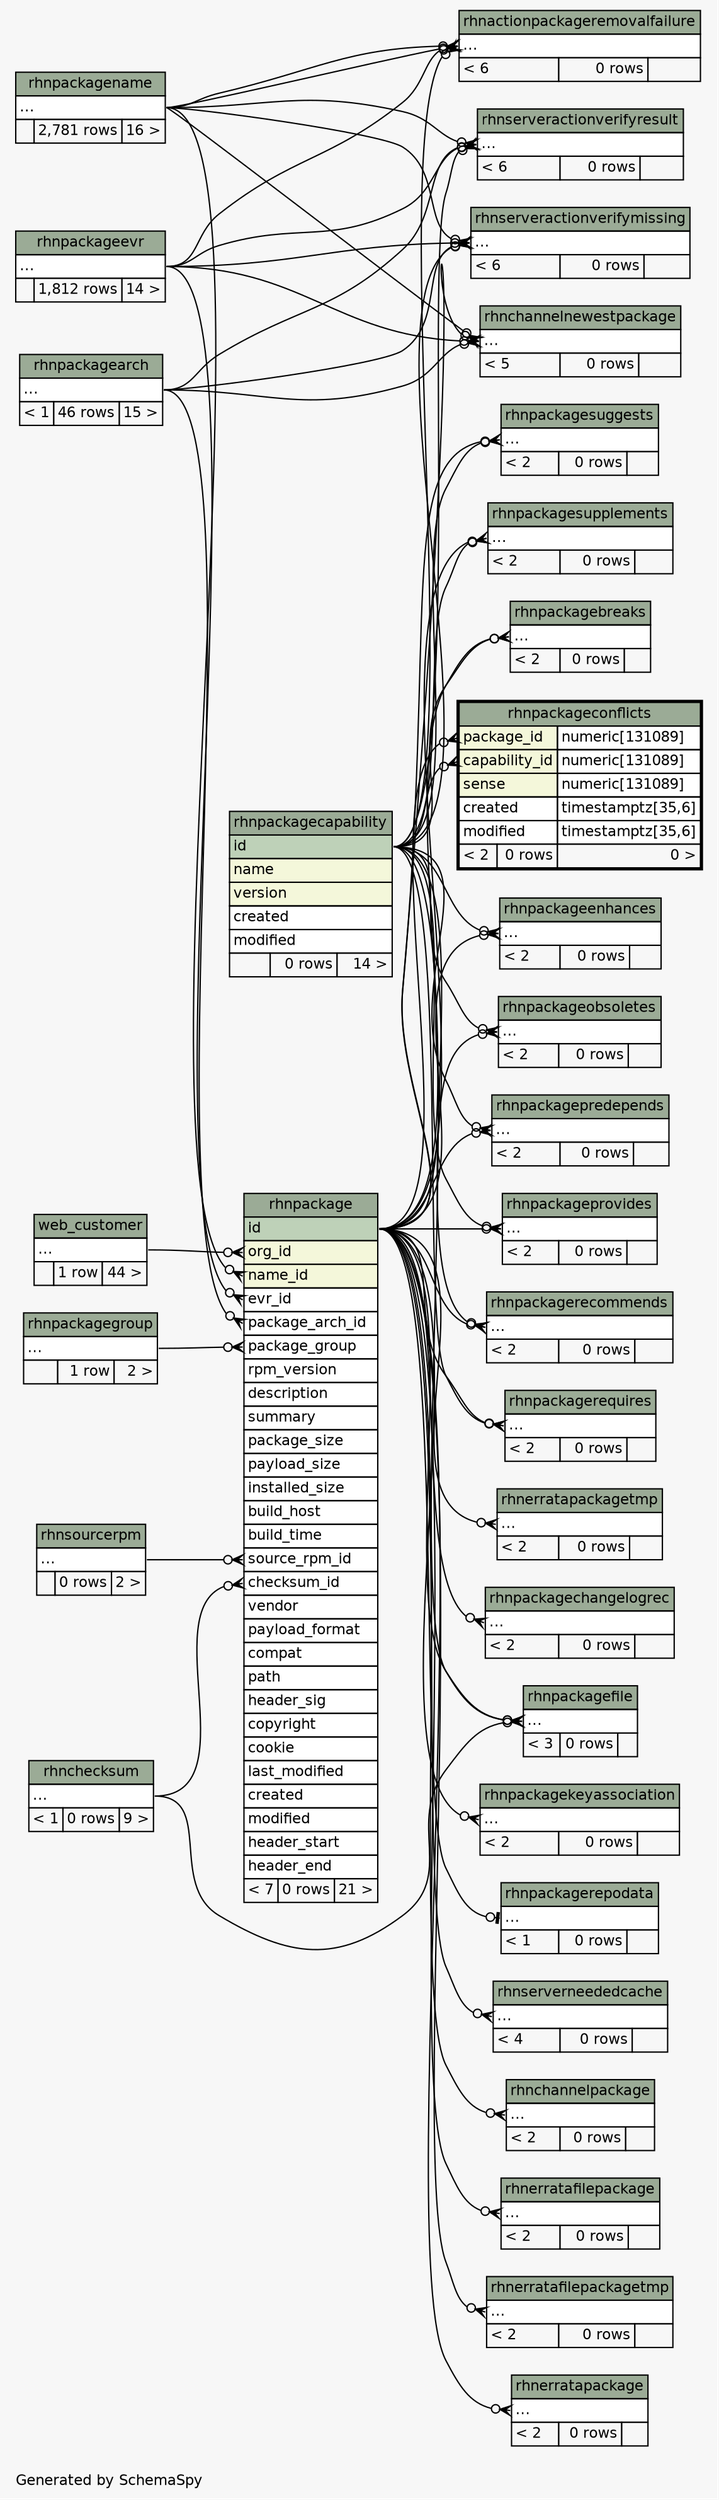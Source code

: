 // dot 2.26.0 on Linux 2.6.32-696.6.3.el6.x86_64
// SchemaSpy rev 590
digraph "twoDegreesRelationshipsDiagram" {
  graph [
    rankdir="RL"
    bgcolor="#f7f7f7"
    label="\nGenerated by SchemaSpy"
    labeljust="l"
    nodesep="0.18"
    ranksep="0.46"
    fontname="Helvetica"
    fontsize="11"
  ];
  node [
    fontname="Helvetica"
    fontsize="11"
    shape="plaintext"
  ];
  edge [
    arrowsize="0.8"
  ];
  "rhnactionpackageremovalfailure":"elipses":w -> "rhnpackagecapability":"id":e [arrowhead=none dir=back arrowtail=crowodot];
  "rhnactionpackageremovalfailure":"elipses":w -> "rhnpackageevr":"elipses":e [arrowhead=none dir=back arrowtail=crowodot];
  "rhnactionpackageremovalfailure":"elipses":w -> "rhnpackagename":"elipses":e [arrowhead=none dir=back arrowtail=crowodot];
  "rhnactionpackageremovalfailure":"elipses":w -> "rhnpackagename":"elipses":e [arrowhead=none dir=back arrowtail=crowodot];
  "rhnchannelnewestpackage":"elipses":w -> "rhnpackageevr":"elipses":e [arrowhead=none dir=back arrowtail=crowodot];
  "rhnchannelnewestpackage":"elipses":w -> "rhnpackagename":"elipses":e [arrowhead=none dir=back arrowtail=crowodot];
  "rhnchannelnewestpackage":"elipses":w -> "rhnpackagearch":"elipses":e [arrowhead=none dir=back arrowtail=crowodot];
  "rhnchannelnewestpackage":"elipses":w -> "rhnpackage":"id":e [arrowhead=none dir=back arrowtail=crowodot];
  "rhnchannelpackage":"elipses":w -> "rhnpackage":"id":e [arrowhead=none dir=back arrowtail=crowodot];
  "rhnerratafilepackage":"elipses":w -> "rhnpackage":"id":e [arrowhead=none dir=back arrowtail=crowodot];
  "rhnerratafilepackagetmp":"elipses":w -> "rhnpackage":"id":e [arrowhead=none dir=back arrowtail=crowodot];
  "rhnerratapackage":"elipses":w -> "rhnpackage":"id":e [arrowhead=none dir=back arrowtail=crowodot];
  "rhnerratapackagetmp":"elipses":w -> "rhnpackage":"id":e [arrowhead=none dir=back arrowtail=crowodot];
  "rhnpackage":"checksum_id":w -> "rhnchecksum":"elipses":e [arrowhead=none dir=back arrowtail=crowodot];
  "rhnpackage":"evr_id":w -> "rhnpackageevr":"elipses":e [arrowhead=none dir=back arrowtail=crowodot];
  "rhnpackage":"name_id":w -> "rhnpackagename":"elipses":e [arrowhead=none dir=back arrowtail=crowodot];
  "rhnpackage":"org_id":w -> "web_customer":"elipses":e [arrowhead=none dir=back arrowtail=crowodot];
  "rhnpackage":"package_arch_id":w -> "rhnpackagearch":"elipses":e [arrowhead=none dir=back arrowtail=crowodot];
  "rhnpackage":"package_group":w -> "rhnpackagegroup":"elipses":e [arrowhead=none dir=back arrowtail=crowodot];
  "rhnpackage":"source_rpm_id":w -> "rhnsourcerpm":"elipses":e [arrowhead=none dir=back arrowtail=crowodot];
  "rhnpackagebreaks":"elipses":w -> "rhnpackagecapability":"id":e [arrowhead=none dir=back arrowtail=crowodot];
  "rhnpackagebreaks":"elipses":w -> "rhnpackage":"id":e [arrowhead=none dir=back arrowtail=crowodot];
  "rhnpackagechangelogrec":"elipses":w -> "rhnpackage":"id":e [arrowhead=none dir=back arrowtail=crowodot];
  "rhnpackageconflicts":"capability_id":w -> "rhnpackagecapability":"id":e [arrowhead=none dir=back arrowtail=crowodot];
  "rhnpackageconflicts":"package_id":w -> "rhnpackage":"id":e [arrowhead=none dir=back arrowtail=crowodot];
  "rhnpackageenhances":"elipses":w -> "rhnpackagecapability":"id":e [arrowhead=none dir=back arrowtail=crowodot];
  "rhnpackageenhances":"elipses":w -> "rhnpackage":"id":e [arrowhead=none dir=back arrowtail=crowodot];
  "rhnpackagefile":"elipses":w -> "rhnpackagecapability":"id":e [arrowhead=none dir=back arrowtail=crowodot];
  "rhnpackagefile":"elipses":w -> "rhnchecksum":"elipses":e [arrowhead=none dir=back arrowtail=crowodot];
  "rhnpackagefile":"elipses":w -> "rhnpackage":"id":e [arrowhead=none dir=back arrowtail=crowodot];
  "rhnpackagekeyassociation":"elipses":w -> "rhnpackage":"id":e [arrowhead=none dir=back arrowtail=crowodot];
  "rhnpackageobsoletes":"elipses":w -> "rhnpackagecapability":"id":e [arrowhead=none dir=back arrowtail=crowodot];
  "rhnpackageobsoletes":"elipses":w -> "rhnpackage":"id":e [arrowhead=none dir=back arrowtail=crowodot];
  "rhnpackagepredepends":"elipses":w -> "rhnpackagecapability":"id":e [arrowhead=none dir=back arrowtail=crowodot];
  "rhnpackagepredepends":"elipses":w -> "rhnpackage":"id":e [arrowhead=none dir=back arrowtail=crowodot];
  "rhnpackageprovides":"elipses":w -> "rhnpackagecapability":"id":e [arrowhead=none dir=back arrowtail=crowodot];
  "rhnpackageprovides":"elipses":w -> "rhnpackage":"id":e [arrowhead=none dir=back arrowtail=crowodot];
  "rhnpackagerecommends":"elipses":w -> "rhnpackagecapability":"id":e [arrowhead=none dir=back arrowtail=crowodot];
  "rhnpackagerecommends":"elipses":w -> "rhnpackage":"id":e [arrowhead=none dir=back arrowtail=crowodot];
  "rhnpackagerepodata":"elipses":w -> "rhnpackage":"id":e [arrowhead=none dir=back arrowtail=teeodot];
  "rhnpackagerequires":"elipses":w -> "rhnpackagecapability":"id":e [arrowhead=none dir=back arrowtail=crowodot];
  "rhnpackagerequires":"elipses":w -> "rhnpackage":"id":e [arrowhead=none dir=back arrowtail=crowodot];
  "rhnpackagesuggests":"elipses":w -> "rhnpackagecapability":"id":e [arrowhead=none dir=back arrowtail=crowodot];
  "rhnpackagesuggests":"elipses":w -> "rhnpackage":"id":e [arrowhead=none dir=back arrowtail=crowodot];
  "rhnpackagesupplements":"elipses":w -> "rhnpackagecapability":"id":e [arrowhead=none dir=back arrowtail=crowodot];
  "rhnpackagesupplements":"elipses":w -> "rhnpackage":"id":e [arrowhead=none dir=back arrowtail=crowodot];
  "rhnserveractionverifymissing":"elipses":w -> "rhnpackagearch":"elipses":e [arrowhead=none dir=back arrowtail=crowodot];
  "rhnserveractionverifymissing":"elipses":w -> "rhnpackagecapability":"id":e [arrowhead=none dir=back arrowtail=crowodot];
  "rhnserveractionverifymissing":"elipses":w -> "rhnpackageevr":"elipses":e [arrowhead=none dir=back arrowtail=crowodot];
  "rhnserveractionverifymissing":"elipses":w -> "rhnpackagename":"elipses":e [arrowhead=none dir=back arrowtail=crowodot];
  "rhnserveractionverifyresult":"elipses":w -> "rhnpackagearch":"elipses":e [arrowhead=none dir=back arrowtail=crowodot];
  "rhnserveractionverifyresult":"elipses":w -> "rhnpackagecapability":"id":e [arrowhead=none dir=back arrowtail=crowodot];
  "rhnserveractionverifyresult":"elipses":w -> "rhnpackageevr":"elipses":e [arrowhead=none dir=back arrowtail=crowodot];
  "rhnserveractionverifyresult":"elipses":w -> "rhnpackagename":"elipses":e [arrowhead=none dir=back arrowtail=crowodot];
  "rhnserverneededcache":"elipses":w -> "rhnpackage":"id":e [arrowhead=none dir=back arrowtail=crowodot];
  "rhnactionpackageremovalfailure" [
    label=<
    <TABLE BORDER="0" CELLBORDER="1" CELLSPACING="0" BGCOLOR="#ffffff">
      <TR><TD COLSPAN="3" BGCOLOR="#9bab96" ALIGN="CENTER">rhnactionpackageremovalfailure</TD></TR>
      <TR><TD PORT="elipses" COLSPAN="3" ALIGN="LEFT">...</TD></TR>
      <TR><TD ALIGN="LEFT" BGCOLOR="#f7f7f7">&lt; 6</TD><TD ALIGN="RIGHT" BGCOLOR="#f7f7f7">0 rows</TD><TD ALIGN="RIGHT" BGCOLOR="#f7f7f7">  </TD></TR>
    </TABLE>>
    URL="rhnactionpackageremovalfailure.html"
    tooltip="rhnactionpackageremovalfailure"
  ];
  "rhnchannelnewestpackage" [
    label=<
    <TABLE BORDER="0" CELLBORDER="1" CELLSPACING="0" BGCOLOR="#ffffff">
      <TR><TD COLSPAN="3" BGCOLOR="#9bab96" ALIGN="CENTER">rhnchannelnewestpackage</TD></TR>
      <TR><TD PORT="elipses" COLSPAN="3" ALIGN="LEFT">...</TD></TR>
      <TR><TD ALIGN="LEFT" BGCOLOR="#f7f7f7">&lt; 5</TD><TD ALIGN="RIGHT" BGCOLOR="#f7f7f7">0 rows</TD><TD ALIGN="RIGHT" BGCOLOR="#f7f7f7">  </TD></TR>
    </TABLE>>
    URL="rhnchannelnewestpackage.html"
    tooltip="rhnchannelnewestpackage"
  ];
  "rhnchannelpackage" [
    label=<
    <TABLE BORDER="0" CELLBORDER="1" CELLSPACING="0" BGCOLOR="#ffffff">
      <TR><TD COLSPAN="3" BGCOLOR="#9bab96" ALIGN="CENTER">rhnchannelpackage</TD></TR>
      <TR><TD PORT="elipses" COLSPAN="3" ALIGN="LEFT">...</TD></TR>
      <TR><TD ALIGN="LEFT" BGCOLOR="#f7f7f7">&lt; 2</TD><TD ALIGN="RIGHT" BGCOLOR="#f7f7f7">0 rows</TD><TD ALIGN="RIGHT" BGCOLOR="#f7f7f7">  </TD></TR>
    </TABLE>>
    URL="rhnchannelpackage.html"
    tooltip="rhnchannelpackage"
  ];
  "rhnchecksum" [
    label=<
    <TABLE BORDER="0" CELLBORDER="1" CELLSPACING="0" BGCOLOR="#ffffff">
      <TR><TD COLSPAN="3" BGCOLOR="#9bab96" ALIGN="CENTER">rhnchecksum</TD></TR>
      <TR><TD PORT="elipses" COLSPAN="3" ALIGN="LEFT">...</TD></TR>
      <TR><TD ALIGN="LEFT" BGCOLOR="#f7f7f7">&lt; 1</TD><TD ALIGN="RIGHT" BGCOLOR="#f7f7f7">0 rows</TD><TD ALIGN="RIGHT" BGCOLOR="#f7f7f7">9 &gt;</TD></TR>
    </TABLE>>
    URL="rhnchecksum.html"
    tooltip="rhnchecksum"
  ];
  "rhnerratafilepackage" [
    label=<
    <TABLE BORDER="0" CELLBORDER="1" CELLSPACING="0" BGCOLOR="#ffffff">
      <TR><TD COLSPAN="3" BGCOLOR="#9bab96" ALIGN="CENTER">rhnerratafilepackage</TD></TR>
      <TR><TD PORT="elipses" COLSPAN="3" ALIGN="LEFT">...</TD></TR>
      <TR><TD ALIGN="LEFT" BGCOLOR="#f7f7f7">&lt; 2</TD><TD ALIGN="RIGHT" BGCOLOR="#f7f7f7">0 rows</TD><TD ALIGN="RIGHT" BGCOLOR="#f7f7f7">  </TD></TR>
    </TABLE>>
    URL="rhnerratafilepackage.html"
    tooltip="rhnerratafilepackage"
  ];
  "rhnerratafilepackagetmp" [
    label=<
    <TABLE BORDER="0" CELLBORDER="1" CELLSPACING="0" BGCOLOR="#ffffff">
      <TR><TD COLSPAN="3" BGCOLOR="#9bab96" ALIGN="CENTER">rhnerratafilepackagetmp</TD></TR>
      <TR><TD PORT="elipses" COLSPAN="3" ALIGN="LEFT">...</TD></TR>
      <TR><TD ALIGN="LEFT" BGCOLOR="#f7f7f7">&lt; 2</TD><TD ALIGN="RIGHT" BGCOLOR="#f7f7f7">0 rows</TD><TD ALIGN="RIGHT" BGCOLOR="#f7f7f7">  </TD></TR>
    </TABLE>>
    URL="rhnerratafilepackagetmp.html"
    tooltip="rhnerratafilepackagetmp"
  ];
  "rhnerratapackage" [
    label=<
    <TABLE BORDER="0" CELLBORDER="1" CELLSPACING="0" BGCOLOR="#ffffff">
      <TR><TD COLSPAN="3" BGCOLOR="#9bab96" ALIGN="CENTER">rhnerratapackage</TD></TR>
      <TR><TD PORT="elipses" COLSPAN="3" ALIGN="LEFT">...</TD></TR>
      <TR><TD ALIGN="LEFT" BGCOLOR="#f7f7f7">&lt; 2</TD><TD ALIGN="RIGHT" BGCOLOR="#f7f7f7">0 rows</TD><TD ALIGN="RIGHT" BGCOLOR="#f7f7f7">  </TD></TR>
    </TABLE>>
    URL="rhnerratapackage.html"
    tooltip="rhnerratapackage"
  ];
  "rhnerratapackagetmp" [
    label=<
    <TABLE BORDER="0" CELLBORDER="1" CELLSPACING="0" BGCOLOR="#ffffff">
      <TR><TD COLSPAN="3" BGCOLOR="#9bab96" ALIGN="CENTER">rhnerratapackagetmp</TD></TR>
      <TR><TD PORT="elipses" COLSPAN="3" ALIGN="LEFT">...</TD></TR>
      <TR><TD ALIGN="LEFT" BGCOLOR="#f7f7f7">&lt; 2</TD><TD ALIGN="RIGHT" BGCOLOR="#f7f7f7">0 rows</TD><TD ALIGN="RIGHT" BGCOLOR="#f7f7f7">  </TD></TR>
    </TABLE>>
    URL="rhnerratapackagetmp.html"
    tooltip="rhnerratapackagetmp"
  ];
  "rhnpackage" [
    label=<
    <TABLE BORDER="0" CELLBORDER="1" CELLSPACING="0" BGCOLOR="#ffffff">
      <TR><TD COLSPAN="3" BGCOLOR="#9bab96" ALIGN="CENTER">rhnpackage</TD></TR>
      <TR><TD PORT="id" COLSPAN="3" BGCOLOR="#bed1b8" ALIGN="LEFT">id</TD></TR>
      <TR><TD PORT="org_id" COLSPAN="3" BGCOLOR="#f4f7da" ALIGN="LEFT">org_id</TD></TR>
      <TR><TD PORT="name_id" COLSPAN="3" BGCOLOR="#f4f7da" ALIGN="LEFT">name_id</TD></TR>
      <TR><TD PORT="evr_id" COLSPAN="3" ALIGN="LEFT">evr_id</TD></TR>
      <TR><TD PORT="package_arch_id" COLSPAN="3" ALIGN="LEFT">package_arch_id</TD></TR>
      <TR><TD PORT="package_group" COLSPAN="3" ALIGN="LEFT">package_group</TD></TR>
      <TR><TD PORT="rpm_version" COLSPAN="3" ALIGN="LEFT">rpm_version</TD></TR>
      <TR><TD PORT="description" COLSPAN="3" ALIGN="LEFT">description</TD></TR>
      <TR><TD PORT="summary" COLSPAN="3" ALIGN="LEFT">summary</TD></TR>
      <TR><TD PORT="package_size" COLSPAN="3" ALIGN="LEFT">package_size</TD></TR>
      <TR><TD PORT="payload_size" COLSPAN="3" ALIGN="LEFT">payload_size</TD></TR>
      <TR><TD PORT="installed_size" COLSPAN="3" ALIGN="LEFT">installed_size</TD></TR>
      <TR><TD PORT="build_host" COLSPAN="3" ALIGN="LEFT">build_host</TD></TR>
      <TR><TD PORT="build_time" COLSPAN="3" ALIGN="LEFT">build_time</TD></TR>
      <TR><TD PORT="source_rpm_id" COLSPAN="3" ALIGN="LEFT">source_rpm_id</TD></TR>
      <TR><TD PORT="checksum_id" COLSPAN="3" ALIGN="LEFT">checksum_id</TD></TR>
      <TR><TD PORT="vendor" COLSPAN="3" ALIGN="LEFT">vendor</TD></TR>
      <TR><TD PORT="payload_format" COLSPAN="3" ALIGN="LEFT">payload_format</TD></TR>
      <TR><TD PORT="compat" COLSPAN="3" ALIGN="LEFT">compat</TD></TR>
      <TR><TD PORT="path" COLSPAN="3" ALIGN="LEFT">path</TD></TR>
      <TR><TD PORT="header_sig" COLSPAN="3" ALIGN="LEFT">header_sig</TD></TR>
      <TR><TD PORT="copyright" COLSPAN="3" ALIGN="LEFT">copyright</TD></TR>
      <TR><TD PORT="cookie" COLSPAN="3" ALIGN="LEFT">cookie</TD></TR>
      <TR><TD PORT="last_modified" COLSPAN="3" ALIGN="LEFT">last_modified</TD></TR>
      <TR><TD PORT="created" COLSPAN="3" ALIGN="LEFT">created</TD></TR>
      <TR><TD PORT="modified" COLSPAN="3" ALIGN="LEFT">modified</TD></TR>
      <TR><TD PORT="header_start" COLSPAN="3" ALIGN="LEFT">header_start</TD></TR>
      <TR><TD PORT="header_end" COLSPAN="3" ALIGN="LEFT">header_end</TD></TR>
      <TR><TD ALIGN="LEFT" BGCOLOR="#f7f7f7">&lt; 7</TD><TD ALIGN="RIGHT" BGCOLOR="#f7f7f7">0 rows</TD><TD ALIGN="RIGHT" BGCOLOR="#f7f7f7">21 &gt;</TD></TR>
    </TABLE>>
    URL="rhnpackage.html"
    tooltip="rhnpackage"
  ];
  "rhnpackagearch" [
    label=<
    <TABLE BORDER="0" CELLBORDER="1" CELLSPACING="0" BGCOLOR="#ffffff">
      <TR><TD COLSPAN="3" BGCOLOR="#9bab96" ALIGN="CENTER">rhnpackagearch</TD></TR>
      <TR><TD PORT="elipses" COLSPAN="3" ALIGN="LEFT">...</TD></TR>
      <TR><TD ALIGN="LEFT" BGCOLOR="#f7f7f7">&lt; 1</TD><TD ALIGN="RIGHT" BGCOLOR="#f7f7f7">46 rows</TD><TD ALIGN="RIGHT" BGCOLOR="#f7f7f7">15 &gt;</TD></TR>
    </TABLE>>
    URL="rhnpackagearch.html"
    tooltip="rhnpackagearch"
  ];
  "rhnpackagebreaks" [
    label=<
    <TABLE BORDER="0" CELLBORDER="1" CELLSPACING="0" BGCOLOR="#ffffff">
      <TR><TD COLSPAN="3" BGCOLOR="#9bab96" ALIGN="CENTER">rhnpackagebreaks</TD></TR>
      <TR><TD PORT="elipses" COLSPAN="3" ALIGN="LEFT">...</TD></TR>
      <TR><TD ALIGN="LEFT" BGCOLOR="#f7f7f7">&lt; 2</TD><TD ALIGN="RIGHT" BGCOLOR="#f7f7f7">0 rows</TD><TD ALIGN="RIGHT" BGCOLOR="#f7f7f7">  </TD></TR>
    </TABLE>>
    URL="rhnpackagebreaks.html"
    tooltip="rhnpackagebreaks"
  ];
  "rhnpackagecapability" [
    label=<
    <TABLE BORDER="0" CELLBORDER="1" CELLSPACING="0" BGCOLOR="#ffffff">
      <TR><TD COLSPAN="3" BGCOLOR="#9bab96" ALIGN="CENTER">rhnpackagecapability</TD></TR>
      <TR><TD PORT="id" COLSPAN="3" BGCOLOR="#bed1b8" ALIGN="LEFT">id</TD></TR>
      <TR><TD PORT="name" COLSPAN="3" BGCOLOR="#f4f7da" ALIGN="LEFT">name</TD></TR>
      <TR><TD PORT="version" COLSPAN="3" BGCOLOR="#f4f7da" ALIGN="LEFT">version</TD></TR>
      <TR><TD PORT="created" COLSPAN="3" ALIGN="LEFT">created</TD></TR>
      <TR><TD PORT="modified" COLSPAN="3" ALIGN="LEFT">modified</TD></TR>
      <TR><TD ALIGN="LEFT" BGCOLOR="#f7f7f7">  </TD><TD ALIGN="RIGHT" BGCOLOR="#f7f7f7">0 rows</TD><TD ALIGN="RIGHT" BGCOLOR="#f7f7f7">14 &gt;</TD></TR>
    </TABLE>>
    URL="rhnpackagecapability.html"
    tooltip="rhnpackagecapability"
  ];
  "rhnpackagechangelogrec" [
    label=<
    <TABLE BORDER="0" CELLBORDER="1" CELLSPACING="0" BGCOLOR="#ffffff">
      <TR><TD COLSPAN="3" BGCOLOR="#9bab96" ALIGN="CENTER">rhnpackagechangelogrec</TD></TR>
      <TR><TD PORT="elipses" COLSPAN="3" ALIGN="LEFT">...</TD></TR>
      <TR><TD ALIGN="LEFT" BGCOLOR="#f7f7f7">&lt; 2</TD><TD ALIGN="RIGHT" BGCOLOR="#f7f7f7">0 rows</TD><TD ALIGN="RIGHT" BGCOLOR="#f7f7f7">  </TD></TR>
    </TABLE>>
    URL="rhnpackagechangelogrec.html"
    tooltip="rhnpackagechangelogrec"
  ];
  "rhnpackageconflicts" [
    label=<
    <TABLE BORDER="2" CELLBORDER="1" CELLSPACING="0" BGCOLOR="#ffffff">
      <TR><TD COLSPAN="3" BGCOLOR="#9bab96" ALIGN="CENTER">rhnpackageconflicts</TD></TR>
      <TR><TD PORT="package_id" COLSPAN="2" BGCOLOR="#f4f7da" ALIGN="LEFT">package_id</TD><TD PORT="package_id.type" ALIGN="LEFT">numeric[131089]</TD></TR>
      <TR><TD PORT="capability_id" COLSPAN="2" BGCOLOR="#f4f7da" ALIGN="LEFT">capability_id</TD><TD PORT="capability_id.type" ALIGN="LEFT">numeric[131089]</TD></TR>
      <TR><TD PORT="sense" COLSPAN="2" BGCOLOR="#f4f7da" ALIGN="LEFT">sense</TD><TD PORT="sense.type" ALIGN="LEFT">numeric[131089]</TD></TR>
      <TR><TD PORT="created" COLSPAN="2" ALIGN="LEFT">created</TD><TD PORT="created.type" ALIGN="LEFT">timestamptz[35,6]</TD></TR>
      <TR><TD PORT="modified" COLSPAN="2" ALIGN="LEFT">modified</TD><TD PORT="modified.type" ALIGN="LEFT">timestamptz[35,6]</TD></TR>
      <TR><TD ALIGN="LEFT" BGCOLOR="#f7f7f7">&lt; 2</TD><TD ALIGN="RIGHT" BGCOLOR="#f7f7f7">0 rows</TD><TD ALIGN="RIGHT" BGCOLOR="#f7f7f7">0 &gt;</TD></TR>
    </TABLE>>
    URL="rhnpackageconflicts.html"
    tooltip="rhnpackageconflicts"
  ];
  "rhnpackageenhances" [
    label=<
    <TABLE BORDER="0" CELLBORDER="1" CELLSPACING="0" BGCOLOR="#ffffff">
      <TR><TD COLSPAN="3" BGCOLOR="#9bab96" ALIGN="CENTER">rhnpackageenhances</TD></TR>
      <TR><TD PORT="elipses" COLSPAN="3" ALIGN="LEFT">...</TD></TR>
      <TR><TD ALIGN="LEFT" BGCOLOR="#f7f7f7">&lt; 2</TD><TD ALIGN="RIGHT" BGCOLOR="#f7f7f7">0 rows</TD><TD ALIGN="RIGHT" BGCOLOR="#f7f7f7">  </TD></TR>
    </TABLE>>
    URL="rhnpackageenhances.html"
    tooltip="rhnpackageenhances"
  ];
  "rhnpackageevr" [
    label=<
    <TABLE BORDER="0" CELLBORDER="1" CELLSPACING="0" BGCOLOR="#ffffff">
      <TR><TD COLSPAN="3" BGCOLOR="#9bab96" ALIGN="CENTER">rhnpackageevr</TD></TR>
      <TR><TD PORT="elipses" COLSPAN="3" ALIGN="LEFT">...</TD></TR>
      <TR><TD ALIGN="LEFT" BGCOLOR="#f7f7f7">  </TD><TD ALIGN="RIGHT" BGCOLOR="#f7f7f7">1,812 rows</TD><TD ALIGN="RIGHT" BGCOLOR="#f7f7f7">14 &gt;</TD></TR>
    </TABLE>>
    URL="rhnpackageevr.html"
    tooltip="rhnpackageevr"
  ];
  "rhnpackagefile" [
    label=<
    <TABLE BORDER="0" CELLBORDER="1" CELLSPACING="0" BGCOLOR="#ffffff">
      <TR><TD COLSPAN="3" BGCOLOR="#9bab96" ALIGN="CENTER">rhnpackagefile</TD></TR>
      <TR><TD PORT="elipses" COLSPAN="3" ALIGN="LEFT">...</TD></TR>
      <TR><TD ALIGN="LEFT" BGCOLOR="#f7f7f7">&lt; 3</TD><TD ALIGN="RIGHT" BGCOLOR="#f7f7f7">0 rows</TD><TD ALIGN="RIGHT" BGCOLOR="#f7f7f7">  </TD></TR>
    </TABLE>>
    URL="rhnpackagefile.html"
    tooltip="rhnpackagefile"
  ];
  "rhnpackagegroup" [
    label=<
    <TABLE BORDER="0" CELLBORDER="1" CELLSPACING="0" BGCOLOR="#ffffff">
      <TR><TD COLSPAN="3" BGCOLOR="#9bab96" ALIGN="CENTER">rhnpackagegroup</TD></TR>
      <TR><TD PORT="elipses" COLSPAN="3" ALIGN="LEFT">...</TD></TR>
      <TR><TD ALIGN="LEFT" BGCOLOR="#f7f7f7">  </TD><TD ALIGN="RIGHT" BGCOLOR="#f7f7f7">1 row</TD><TD ALIGN="RIGHT" BGCOLOR="#f7f7f7">2 &gt;</TD></TR>
    </TABLE>>
    URL="rhnpackagegroup.html"
    tooltip="rhnpackagegroup"
  ];
  "rhnpackagekeyassociation" [
    label=<
    <TABLE BORDER="0" CELLBORDER="1" CELLSPACING="0" BGCOLOR="#ffffff">
      <TR><TD COLSPAN="3" BGCOLOR="#9bab96" ALIGN="CENTER">rhnpackagekeyassociation</TD></TR>
      <TR><TD PORT="elipses" COLSPAN="3" ALIGN="LEFT">...</TD></TR>
      <TR><TD ALIGN="LEFT" BGCOLOR="#f7f7f7">&lt; 2</TD><TD ALIGN="RIGHT" BGCOLOR="#f7f7f7">0 rows</TD><TD ALIGN="RIGHT" BGCOLOR="#f7f7f7">  </TD></TR>
    </TABLE>>
    URL="rhnpackagekeyassociation.html"
    tooltip="rhnpackagekeyassociation"
  ];
  "rhnpackagename" [
    label=<
    <TABLE BORDER="0" CELLBORDER="1" CELLSPACING="0" BGCOLOR="#ffffff">
      <TR><TD COLSPAN="3" BGCOLOR="#9bab96" ALIGN="CENTER">rhnpackagename</TD></TR>
      <TR><TD PORT="elipses" COLSPAN="3" ALIGN="LEFT">...</TD></TR>
      <TR><TD ALIGN="LEFT" BGCOLOR="#f7f7f7">  </TD><TD ALIGN="RIGHT" BGCOLOR="#f7f7f7">2,781 rows</TD><TD ALIGN="RIGHT" BGCOLOR="#f7f7f7">16 &gt;</TD></TR>
    </TABLE>>
    URL="rhnpackagename.html"
    tooltip="rhnpackagename"
  ];
  "rhnpackageobsoletes" [
    label=<
    <TABLE BORDER="0" CELLBORDER="1" CELLSPACING="0" BGCOLOR="#ffffff">
      <TR><TD COLSPAN="3" BGCOLOR="#9bab96" ALIGN="CENTER">rhnpackageobsoletes</TD></TR>
      <TR><TD PORT="elipses" COLSPAN="3" ALIGN="LEFT">...</TD></TR>
      <TR><TD ALIGN="LEFT" BGCOLOR="#f7f7f7">&lt; 2</TD><TD ALIGN="RIGHT" BGCOLOR="#f7f7f7">0 rows</TD><TD ALIGN="RIGHT" BGCOLOR="#f7f7f7">  </TD></TR>
    </TABLE>>
    URL="rhnpackageobsoletes.html"
    tooltip="rhnpackageobsoletes"
  ];
  "rhnpackagepredepends" [
    label=<
    <TABLE BORDER="0" CELLBORDER="1" CELLSPACING="0" BGCOLOR="#ffffff">
      <TR><TD COLSPAN="3" BGCOLOR="#9bab96" ALIGN="CENTER">rhnpackagepredepends</TD></TR>
      <TR><TD PORT="elipses" COLSPAN="3" ALIGN="LEFT">...</TD></TR>
      <TR><TD ALIGN="LEFT" BGCOLOR="#f7f7f7">&lt; 2</TD><TD ALIGN="RIGHT" BGCOLOR="#f7f7f7">0 rows</TD><TD ALIGN="RIGHT" BGCOLOR="#f7f7f7">  </TD></TR>
    </TABLE>>
    URL="rhnpackagepredepends.html"
    tooltip="rhnpackagepredepends"
  ];
  "rhnpackageprovides" [
    label=<
    <TABLE BORDER="0" CELLBORDER="1" CELLSPACING="0" BGCOLOR="#ffffff">
      <TR><TD COLSPAN="3" BGCOLOR="#9bab96" ALIGN="CENTER">rhnpackageprovides</TD></TR>
      <TR><TD PORT="elipses" COLSPAN="3" ALIGN="LEFT">...</TD></TR>
      <TR><TD ALIGN="LEFT" BGCOLOR="#f7f7f7">&lt; 2</TD><TD ALIGN="RIGHT" BGCOLOR="#f7f7f7">0 rows</TD><TD ALIGN="RIGHT" BGCOLOR="#f7f7f7">  </TD></TR>
    </TABLE>>
    URL="rhnpackageprovides.html"
    tooltip="rhnpackageprovides"
  ];
  "rhnpackagerecommends" [
    label=<
    <TABLE BORDER="0" CELLBORDER="1" CELLSPACING="0" BGCOLOR="#ffffff">
      <TR><TD COLSPAN="3" BGCOLOR="#9bab96" ALIGN="CENTER">rhnpackagerecommends</TD></TR>
      <TR><TD PORT="elipses" COLSPAN="3" ALIGN="LEFT">...</TD></TR>
      <TR><TD ALIGN="LEFT" BGCOLOR="#f7f7f7">&lt; 2</TD><TD ALIGN="RIGHT" BGCOLOR="#f7f7f7">0 rows</TD><TD ALIGN="RIGHT" BGCOLOR="#f7f7f7">  </TD></TR>
    </TABLE>>
    URL="rhnpackagerecommends.html"
    tooltip="rhnpackagerecommends"
  ];
  "rhnpackagerepodata" [
    label=<
    <TABLE BORDER="0" CELLBORDER="1" CELLSPACING="0" BGCOLOR="#ffffff">
      <TR><TD COLSPAN="3" BGCOLOR="#9bab96" ALIGN="CENTER">rhnpackagerepodata</TD></TR>
      <TR><TD PORT="elipses" COLSPAN="3" ALIGN="LEFT">...</TD></TR>
      <TR><TD ALIGN="LEFT" BGCOLOR="#f7f7f7">&lt; 1</TD><TD ALIGN="RIGHT" BGCOLOR="#f7f7f7">0 rows</TD><TD ALIGN="RIGHT" BGCOLOR="#f7f7f7">  </TD></TR>
    </TABLE>>
    URL="rhnpackagerepodata.html"
    tooltip="rhnpackagerepodata"
  ];
  "rhnpackagerequires" [
    label=<
    <TABLE BORDER="0" CELLBORDER="1" CELLSPACING="0" BGCOLOR="#ffffff">
      <TR><TD COLSPAN="3" BGCOLOR="#9bab96" ALIGN="CENTER">rhnpackagerequires</TD></TR>
      <TR><TD PORT="elipses" COLSPAN="3" ALIGN="LEFT">...</TD></TR>
      <TR><TD ALIGN="LEFT" BGCOLOR="#f7f7f7">&lt; 2</TD><TD ALIGN="RIGHT" BGCOLOR="#f7f7f7">0 rows</TD><TD ALIGN="RIGHT" BGCOLOR="#f7f7f7">  </TD></TR>
    </TABLE>>
    URL="rhnpackagerequires.html"
    tooltip="rhnpackagerequires"
  ];
  "rhnpackagesuggests" [
    label=<
    <TABLE BORDER="0" CELLBORDER="1" CELLSPACING="0" BGCOLOR="#ffffff">
      <TR><TD COLSPAN="3" BGCOLOR="#9bab96" ALIGN="CENTER">rhnpackagesuggests</TD></TR>
      <TR><TD PORT="elipses" COLSPAN="3" ALIGN="LEFT">...</TD></TR>
      <TR><TD ALIGN="LEFT" BGCOLOR="#f7f7f7">&lt; 2</TD><TD ALIGN="RIGHT" BGCOLOR="#f7f7f7">0 rows</TD><TD ALIGN="RIGHT" BGCOLOR="#f7f7f7">  </TD></TR>
    </TABLE>>
    URL="rhnpackagesuggests.html"
    tooltip="rhnpackagesuggests"
  ];
  "rhnpackagesupplements" [
    label=<
    <TABLE BORDER="0" CELLBORDER="1" CELLSPACING="0" BGCOLOR="#ffffff">
      <TR><TD COLSPAN="3" BGCOLOR="#9bab96" ALIGN="CENTER">rhnpackagesupplements</TD></TR>
      <TR><TD PORT="elipses" COLSPAN="3" ALIGN="LEFT">...</TD></TR>
      <TR><TD ALIGN="LEFT" BGCOLOR="#f7f7f7">&lt; 2</TD><TD ALIGN="RIGHT" BGCOLOR="#f7f7f7">0 rows</TD><TD ALIGN="RIGHT" BGCOLOR="#f7f7f7">  </TD></TR>
    </TABLE>>
    URL="rhnpackagesupplements.html"
    tooltip="rhnpackagesupplements"
  ];
  "rhnserveractionverifymissing" [
    label=<
    <TABLE BORDER="0" CELLBORDER="1" CELLSPACING="0" BGCOLOR="#ffffff">
      <TR><TD COLSPAN="3" BGCOLOR="#9bab96" ALIGN="CENTER">rhnserveractionverifymissing</TD></TR>
      <TR><TD PORT="elipses" COLSPAN="3" ALIGN="LEFT">...</TD></TR>
      <TR><TD ALIGN="LEFT" BGCOLOR="#f7f7f7">&lt; 6</TD><TD ALIGN="RIGHT" BGCOLOR="#f7f7f7">0 rows</TD><TD ALIGN="RIGHT" BGCOLOR="#f7f7f7">  </TD></TR>
    </TABLE>>
    URL="rhnserveractionverifymissing.html"
    tooltip="rhnserveractionverifymissing"
  ];
  "rhnserveractionverifyresult" [
    label=<
    <TABLE BORDER="0" CELLBORDER="1" CELLSPACING="0" BGCOLOR="#ffffff">
      <TR><TD COLSPAN="3" BGCOLOR="#9bab96" ALIGN="CENTER">rhnserveractionverifyresult</TD></TR>
      <TR><TD PORT="elipses" COLSPAN="3" ALIGN="LEFT">...</TD></TR>
      <TR><TD ALIGN="LEFT" BGCOLOR="#f7f7f7">&lt; 6</TD><TD ALIGN="RIGHT" BGCOLOR="#f7f7f7">0 rows</TD><TD ALIGN="RIGHT" BGCOLOR="#f7f7f7">  </TD></TR>
    </TABLE>>
    URL="rhnserveractionverifyresult.html"
    tooltip="rhnserveractionverifyresult"
  ];
  "rhnserverneededcache" [
    label=<
    <TABLE BORDER="0" CELLBORDER="1" CELLSPACING="0" BGCOLOR="#ffffff">
      <TR><TD COLSPAN="3" BGCOLOR="#9bab96" ALIGN="CENTER">rhnserverneededcache</TD></TR>
      <TR><TD PORT="elipses" COLSPAN="3" ALIGN="LEFT">...</TD></TR>
      <TR><TD ALIGN="LEFT" BGCOLOR="#f7f7f7">&lt; 4</TD><TD ALIGN="RIGHT" BGCOLOR="#f7f7f7">0 rows</TD><TD ALIGN="RIGHT" BGCOLOR="#f7f7f7">  </TD></TR>
    </TABLE>>
    URL="rhnserverneededcache.html"
    tooltip="rhnserverneededcache"
  ];
  "rhnsourcerpm" [
    label=<
    <TABLE BORDER="0" CELLBORDER="1" CELLSPACING="0" BGCOLOR="#ffffff">
      <TR><TD COLSPAN="3" BGCOLOR="#9bab96" ALIGN="CENTER">rhnsourcerpm</TD></TR>
      <TR><TD PORT="elipses" COLSPAN="3" ALIGN="LEFT">...</TD></TR>
      <TR><TD ALIGN="LEFT" BGCOLOR="#f7f7f7">  </TD><TD ALIGN="RIGHT" BGCOLOR="#f7f7f7">0 rows</TD><TD ALIGN="RIGHT" BGCOLOR="#f7f7f7">2 &gt;</TD></TR>
    </TABLE>>
    URL="rhnsourcerpm.html"
    tooltip="rhnsourcerpm"
  ];
  "web_customer" [
    label=<
    <TABLE BORDER="0" CELLBORDER="1" CELLSPACING="0" BGCOLOR="#ffffff">
      <TR><TD COLSPAN="3" BGCOLOR="#9bab96" ALIGN="CENTER">web_customer</TD></TR>
      <TR><TD PORT="elipses" COLSPAN="3" ALIGN="LEFT">...</TD></TR>
      <TR><TD ALIGN="LEFT" BGCOLOR="#f7f7f7">  </TD><TD ALIGN="RIGHT" BGCOLOR="#f7f7f7">1 row</TD><TD ALIGN="RIGHT" BGCOLOR="#f7f7f7">44 &gt;</TD></TR>
    </TABLE>>
    URL="web_customer.html"
    tooltip="web_customer"
  ];
}
